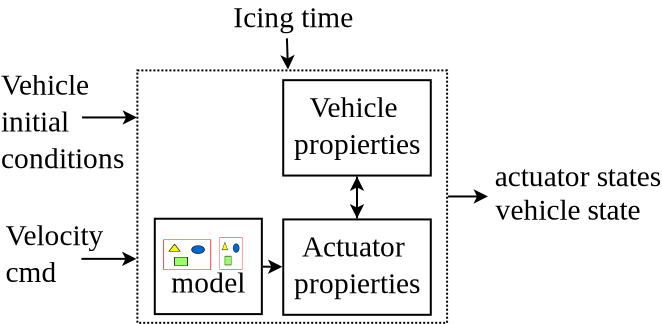 <?xml version="1.0" encoding="UTF-8"?>
<dia:diagram xmlns:dia="http://www.lysator.liu.se/~alla/dia/">
  <dia:layer name="Background" visible="true" active="true">
    <dia:object type="Standard - Line" version="0" id="O0">
      <dia:attribute name="obj_pos">
        <dia:point val="-22.133,37.318"/>
      </dia:attribute>
      <dia:attribute name="obj_bb">
        <dia:rectangle val="-22.183,36.956;-19.273,37.68"/>
      </dia:attribute>
      <dia:attribute name="conn_endpoints">
        <dia:point val="-22.133,37.318"/>
        <dia:point val="-19.385,37.318"/>
      </dia:attribute>
      <dia:attribute name="numcp">
        <dia:int val="1"/>
      </dia:attribute>
      <dia:attribute name="end_arrow">
        <dia:enum val="22"/>
      </dia:attribute>
      <dia:attribute name="end_arrow_length">
        <dia:real val="0.5"/>
      </dia:attribute>
      <dia:attribute name="end_arrow_width">
        <dia:real val="0.5"/>
      </dia:attribute>
    </dia:object>
    <dia:object type="Standard - Text" version="1" id="O1">
      <dia:attribute name="obj_pos">
        <dia:point val="-26.154,29.117"/>
      </dia:attribute>
      <dia:attribute name="obj_bb">
        <dia:rectangle val="-26.154,27.81;-20.034,33.103"/>
      </dia:attribute>
      <dia:attribute name="text">
        <dia:composite type="text">
          <dia:attribute name="string">
            <dia:string>#Vehicle
initial 
conditions#</dia:string>
          </dia:attribute>
          <dia:attribute name="font">
            <dia:font family="Times New Roman" style="0" name="Times-Roman"/>
          </dia:attribute>
          <dia:attribute name="height">
            <dia:real val="1.834"/>
          </dia:attribute>
          <dia:attribute name="pos">
            <dia:point val="-26.154,29.117"/>
          </dia:attribute>
          <dia:attribute name="color">
            <dia:color val="#000000"/>
          </dia:attribute>
          <dia:attribute name="alignment">
            <dia:enum val="0"/>
          </dia:attribute>
        </dia:composite>
      </dia:attribute>
      <dia:attribute name="valign">
        <dia:enum val="3"/>
      </dia:attribute>
    </dia:object>
    <dia:object type="Standard - Text" version="1" id="O2">
      <dia:attribute name="obj_pos">
        <dia:point val="-1.434,35.363"/>
      </dia:attribute>
      <dia:attribute name="obj_bb">
        <dia:rectangle val="-1.434,34.056;5.866,35.681"/>
      </dia:attribute>
      <dia:attribute name="text">
        <dia:composite type="text">
          <dia:attribute name="string">
            <dia:string>#vehicle state#</dia:string>
          </dia:attribute>
          <dia:attribute name="font">
            <dia:font family="Times New Roman" style="0" name="Times-Roman"/>
          </dia:attribute>
          <dia:attribute name="height">
            <dia:real val="1.834"/>
          </dia:attribute>
          <dia:attribute name="pos">
            <dia:point val="-1.434,35.363"/>
          </dia:attribute>
          <dia:attribute name="color">
            <dia:color val="#000000"/>
          </dia:attribute>
          <dia:attribute name="alignment">
            <dia:enum val="0"/>
          </dia:attribute>
        </dia:composite>
      </dia:attribute>
      <dia:attribute name="valign">
        <dia:enum val="3"/>
      </dia:attribute>
    </dia:object>
    <dia:object type="Standard - Text" version="1" id="O3">
      <dia:attribute name="obj_pos">
        <dia:point val="-1.465,33.688"/>
      </dia:attribute>
      <dia:attribute name="obj_bb">
        <dia:rectangle val="-1.465,32.38;6.893,34.005"/>
      </dia:attribute>
      <dia:attribute name="text">
        <dia:composite type="text">
          <dia:attribute name="string">
            <dia:string>#actuator states#</dia:string>
          </dia:attribute>
          <dia:attribute name="font">
            <dia:font family="Times New Roman" style="0" name="Times-Roman"/>
          </dia:attribute>
          <dia:attribute name="height">
            <dia:real val="1.834"/>
          </dia:attribute>
          <dia:attribute name="pos">
            <dia:point val="-1.465,33.688"/>
          </dia:attribute>
          <dia:attribute name="color">
            <dia:color val="#000000"/>
          </dia:attribute>
          <dia:attribute name="alignment">
            <dia:enum val="0"/>
          </dia:attribute>
        </dia:composite>
      </dia:attribute>
      <dia:attribute name="valign">
        <dia:enum val="3"/>
      </dia:attribute>
    </dia:object>
    <dia:object type="Standard - Line" version="0" id="O4">
      <dia:attribute name="obj_pos">
        <dia:point val="-3.8,34.199"/>
      </dia:attribute>
      <dia:attribute name="obj_bb">
        <dia:rectangle val="-3.85,33.835;-1.694,34.559"/>
      </dia:attribute>
      <dia:attribute name="conn_endpoints">
        <dia:point val="-3.8,34.199"/>
        <dia:point val="-1.806,34.197"/>
      </dia:attribute>
      <dia:attribute name="numcp">
        <dia:int val="1"/>
      </dia:attribute>
      <dia:attribute name="end_arrow">
        <dia:enum val="22"/>
      </dia:attribute>
      <dia:attribute name="end_arrow_length">
        <dia:real val="0.5"/>
      </dia:attribute>
      <dia:attribute name="end_arrow_width">
        <dia:real val="0.5"/>
      </dia:attribute>
      <dia:connections>
        <dia:connection handle="0" to="O7" connection="8"/>
      </dia:connections>
    </dia:object>
    <dia:object type="Standard - Line" version="0" id="O5">
      <dia:attribute name="obj_pos">
        <dia:point val="-11.858,26.293"/>
      </dia:attribute>
      <dia:attribute name="obj_bb">
        <dia:rectangle val="-12.188,26.241;-11.464,27.958"/>
      </dia:attribute>
      <dia:attribute name="conn_endpoints">
        <dia:point val="-11.858,26.293"/>
        <dia:point val="-11.806,27.846"/>
      </dia:attribute>
      <dia:attribute name="numcp">
        <dia:int val="1"/>
      </dia:attribute>
      <dia:attribute name="end_arrow">
        <dia:enum val="22"/>
      </dia:attribute>
      <dia:attribute name="end_arrow_length">
        <dia:real val="0.5"/>
      </dia:attribute>
      <dia:attribute name="end_arrow_width">
        <dia:real val="0.5"/>
      </dia:attribute>
      <dia:connections>
        <dia:connection handle="1" to="O7" connection="8"/>
      </dia:connections>
    </dia:object>
    <dia:object type="Standard - Text" version="1" id="O6">
      <dia:attribute name="obj_pos">
        <dia:point val="-14.543,25.733"/>
      </dia:attribute>
      <dia:attribute name="obj_bb">
        <dia:rectangle val="-14.543,24.426;-8.548,26.051"/>
      </dia:attribute>
      <dia:attribute name="text">
        <dia:composite type="text">
          <dia:attribute name="string">
            <dia:string>#Icing time#</dia:string>
          </dia:attribute>
          <dia:attribute name="font">
            <dia:font family="Times New Roman" style="0" name="Times-Roman"/>
          </dia:attribute>
          <dia:attribute name="height">
            <dia:real val="1.834"/>
          </dia:attribute>
          <dia:attribute name="pos">
            <dia:point val="-14.543,25.733"/>
          </dia:attribute>
          <dia:attribute name="color">
            <dia:color val="#000000"/>
          </dia:attribute>
          <dia:attribute name="alignment">
            <dia:enum val="0"/>
          </dia:attribute>
        </dia:composite>
      </dia:attribute>
      <dia:attribute name="valign">
        <dia:enum val="3"/>
      </dia:attribute>
    </dia:object>
    <dia:object type="Standard - Box" version="0" id="O7">
      <dia:attribute name="obj_pos">
        <dia:point val="-19.335,27.896"/>
      </dia:attribute>
      <dia:attribute name="obj_bb">
        <dia:rectangle val="-19.385,27.846;-3.8,40.566"/>
      </dia:attribute>
      <dia:attribute name="elem_corner">
        <dia:point val="-19.335,27.896"/>
      </dia:attribute>
      <dia:attribute name="elem_width">
        <dia:real val="15.485"/>
      </dia:attribute>
      <dia:attribute name="elem_height">
        <dia:real val="12.621"/>
      </dia:attribute>
      <dia:attribute name="border_width">
        <dia:real val="0.1"/>
      </dia:attribute>
      <dia:attribute name="show_background">
        <dia:boolean val="false"/>
      </dia:attribute>
      <dia:attribute name="line_style">
        <dia:enum val="4"/>
      </dia:attribute>
    </dia:object>
    <dia:object type="Flowchart - Box" version="0" id="O8">
      <dia:attribute name="obj_pos">
        <dia:point val="-12.043,28.384"/>
      </dia:attribute>
      <dia:attribute name="obj_bb">
        <dia:rectangle val="-12.093,28.334;-4.616,33.203"/>
      </dia:attribute>
      <dia:attribute name="elem_corner">
        <dia:point val="-12.043,28.384"/>
      </dia:attribute>
      <dia:attribute name="elem_width">
        <dia:real val="7.378"/>
      </dia:attribute>
      <dia:attribute name="elem_height">
        <dia:real val="4.769"/>
      </dia:attribute>
      <dia:attribute name="border_width">
        <dia:real val="0.1"/>
      </dia:attribute>
      <dia:attribute name="show_background">
        <dia:boolean val="true"/>
      </dia:attribute>
      <dia:attribute name="padding">
        <dia:real val="0.5"/>
      </dia:attribute>
      <dia:attribute name="text">
        <dia:composite type="text">
          <dia:attribute name="string">
            <dia:string>#Vehicle 
propierties#</dia:string>
          </dia:attribute>
          <dia:attribute name="font">
            <dia:font family="Times New Roman" style="0" name="Times-Roman"/>
          </dia:attribute>
          <dia:attribute name="height">
            <dia:real val="1.834"/>
          </dia:attribute>
          <dia:attribute name="pos">
            <dia:point val="-8.354,30.241"/>
          </dia:attribute>
          <dia:attribute name="color">
            <dia:color val="#000000"/>
          </dia:attribute>
          <dia:attribute name="alignment">
            <dia:enum val="1"/>
          </dia:attribute>
        </dia:composite>
      </dia:attribute>
    </dia:object>
    <dia:object type="Flowchart - Box" version="0" id="O9">
      <dia:attribute name="obj_pos">
        <dia:point val="-12.042,35.347"/>
      </dia:attribute>
      <dia:attribute name="obj_bb">
        <dia:rectangle val="-12.092,35.297;-4.614,40.166"/>
      </dia:attribute>
      <dia:attribute name="elem_corner">
        <dia:point val="-12.042,35.347"/>
      </dia:attribute>
      <dia:attribute name="elem_width">
        <dia:real val="7.378"/>
      </dia:attribute>
      <dia:attribute name="elem_height">
        <dia:real val="4.769"/>
      </dia:attribute>
      <dia:attribute name="border_width">
        <dia:real val="0.1"/>
      </dia:attribute>
      <dia:attribute name="show_background">
        <dia:boolean val="true"/>
      </dia:attribute>
      <dia:attribute name="padding">
        <dia:real val="0.5"/>
      </dia:attribute>
      <dia:attribute name="text">
        <dia:composite type="text">
          <dia:attribute name="string">
            <dia:string>#Actuator 
propierties#</dia:string>
          </dia:attribute>
          <dia:attribute name="font">
            <dia:font family="Times New Roman" style="0" name="Times-Roman"/>
          </dia:attribute>
          <dia:attribute name="height">
            <dia:real val="1.834"/>
          </dia:attribute>
          <dia:attribute name="pos">
            <dia:point val="-8.353,37.205"/>
          </dia:attribute>
          <dia:attribute name="color">
            <dia:color val="#000000"/>
          </dia:attribute>
          <dia:attribute name="alignment">
            <dia:enum val="1"/>
          </dia:attribute>
        </dia:composite>
      </dia:attribute>
    </dia:object>
    <dia:object type="Flowchart - Box" version="0" id="O10">
      <dia:attribute name="obj_pos">
        <dia:point val="-18.465,35.312"/>
      </dia:attribute>
      <dia:attribute name="obj_bb">
        <dia:rectangle val="-18.515,35.262;-13.063,40.131"/>
      </dia:attribute>
      <dia:attribute name="elem_corner">
        <dia:point val="-18.465,35.312"/>
      </dia:attribute>
      <dia:attribute name="elem_width">
        <dia:real val="5.353"/>
      </dia:attribute>
      <dia:attribute name="elem_height">
        <dia:real val="4.769"/>
      </dia:attribute>
      <dia:attribute name="border_width">
        <dia:real val="0.1"/>
      </dia:attribute>
      <dia:attribute name="show_background">
        <dia:boolean val="true"/>
      </dia:attribute>
      <dia:attribute name="padding">
        <dia:real val="0.5"/>
      </dia:attribute>
      <dia:attribute name="text">
        <dia:composite type="text">
          <dia:attribute name="string">
            <dia:string>#
model#</dia:string>
          </dia:attribute>
          <dia:attribute name="font">
            <dia:font family="Times New Roman" style="0" name="Times-Roman"/>
          </dia:attribute>
          <dia:attribute name="height">
            <dia:real val="1.834"/>
          </dia:attribute>
          <dia:attribute name="pos">
            <dia:point val="-15.789,37.169"/>
          </dia:attribute>
          <dia:attribute name="color">
            <dia:color val="#000000"/>
          </dia:attribute>
          <dia:attribute name="alignment">
            <dia:enum val="1"/>
          </dia:attribute>
        </dia:composite>
      </dia:attribute>
    </dia:object>
    <dia:object type="Standard - Line" version="0" id="O11">
      <dia:attribute name="obj_pos">
        <dia:point val="-13.064,37.709"/>
      </dia:attribute>
      <dia:attribute name="obj_bb">
        <dia:rectangle val="-13.114,37.349;-11.979,38.073"/>
      </dia:attribute>
      <dia:attribute name="conn_endpoints">
        <dia:point val="-13.064,37.709"/>
        <dia:point val="-12.091,37.714"/>
      </dia:attribute>
      <dia:attribute name="numcp">
        <dia:int val="1"/>
      </dia:attribute>
      <dia:attribute name="end_arrow">
        <dia:enum val="22"/>
      </dia:attribute>
      <dia:attribute name="end_arrow_length">
        <dia:real val="0.5"/>
      </dia:attribute>
      <dia:attribute name="end_arrow_width">
        <dia:real val="0.5"/>
      </dia:attribute>
      <dia:connections>
        <dia:connection handle="0" to="O10" connection="16"/>
        <dia:connection handle="1" to="O9" connection="16"/>
      </dia:connections>
    </dia:object>
    <dia:object type="Standard - Image" version="0" id="O12">
      <dia:attribute name="obj_pos">
        <dia:point val="-18.038,36.347"/>
      </dia:attribute>
      <dia:attribute name="obj_bb">
        <dia:rectangle val="-18.088,36.297;-15.597,37.916"/>
      </dia:attribute>
      <dia:attribute name="elem_corner">
        <dia:point val="-18.038,36.347"/>
      </dia:attribute>
      <dia:attribute name="elem_width">
        <dia:real val="2.391"/>
      </dia:attribute>
      <dia:attribute name="elem_height">
        <dia:real val="1.518"/>
      </dia:attribute>
      <dia:attribute name="draw_border">
        <dia:boolean val="false"/>
      </dia:attribute>
      <dia:attribute name="keep_aspect">
        <dia:boolean val="true"/>
      </dia:attribute>
      <dia:attribute name="file">
        <dia:string>#/home/tzo4/Dropbox/tomas/pennState/avia/research/AHS_UAV_Icing_test/picture/font_Qaero.png#</dia:string>
      </dia:attribute>
    </dia:object>
    <dia:object type="Standard - Image" version="0" id="O13">
      <dia:attribute name="obj_pos">
        <dia:point val="-15.226,36.236"/>
      </dia:attribute>
      <dia:attribute name="obj_bb">
        <dia:rectangle val="-15.276,36.186;-14.034,37.901"/>
      </dia:attribute>
      <dia:attribute name="elem_corner">
        <dia:point val="-15.226,36.236"/>
      </dia:attribute>
      <dia:attribute name="elem_width">
        <dia:real val="1.143"/>
      </dia:attribute>
      <dia:attribute name="elem_height">
        <dia:real val="1.616"/>
      </dia:attribute>
      <dia:attribute name="draw_border">
        <dia:boolean val="false"/>
      </dia:attribute>
      <dia:attribute name="keep_aspect">
        <dia:boolean val="true"/>
      </dia:attribute>
      <dia:attribute name="file">
        <dia:string>#/home/tzo4/Dropbox/tomas/pennState/avia/research/AHS_UAV_Icing_test/picture/font_Ti.png#</dia:string>
      </dia:attribute>
    </dia:object>
    <dia:object type="Standard - Line" version="0" id="O14">
      <dia:attribute name="obj_pos">
        <dia:point val="-8.353,35.304"/>
      </dia:attribute>
      <dia:attribute name="obj_bb">
        <dia:rectangle val="-8.716,33.084;-7.992,35.354"/>
      </dia:attribute>
      <dia:attribute name="conn_endpoints">
        <dia:point val="-8.353,35.304"/>
        <dia:point val="-8.354,33.196"/>
      </dia:attribute>
      <dia:attribute name="numcp">
        <dia:int val="1"/>
      </dia:attribute>
      <dia:attribute name="end_arrow">
        <dia:enum val="22"/>
      </dia:attribute>
      <dia:attribute name="end_arrow_length">
        <dia:real val="0.5"/>
      </dia:attribute>
      <dia:attribute name="end_arrow_width">
        <dia:real val="0.5"/>
      </dia:attribute>
      <dia:connections>
        <dia:connection handle="0" to="O9" connection="16"/>
        <dia:connection handle="1" to="O8" connection="16"/>
      </dia:connections>
    </dia:object>
    <dia:object type="Standard - Line" version="0" id="O15">
      <dia:attribute name="obj_pos">
        <dia:point val="-8.354,33.196"/>
      </dia:attribute>
      <dia:attribute name="obj_bb">
        <dia:rectangle val="-8.715,33.146;-7.992,35.416"/>
      </dia:attribute>
      <dia:attribute name="conn_endpoints">
        <dia:point val="-8.354,33.196"/>
        <dia:point val="-8.353,35.304"/>
      </dia:attribute>
      <dia:attribute name="numcp">
        <dia:int val="1"/>
      </dia:attribute>
      <dia:attribute name="end_arrow">
        <dia:enum val="22"/>
      </dia:attribute>
      <dia:attribute name="end_arrow_length">
        <dia:real val="0.5"/>
      </dia:attribute>
      <dia:attribute name="end_arrow_width">
        <dia:real val="0.5"/>
      </dia:attribute>
      <dia:connections>
        <dia:connection handle="0" to="O8" connection="16"/>
        <dia:connection handle="1" to="O9" connection="16"/>
      </dia:connections>
    </dia:object>
    <dia:object type="Standard - Line" version="0" id="O16">
      <dia:attribute name="obj_pos">
        <dia:point val="-22.103,30.248"/>
      </dia:attribute>
      <dia:attribute name="obj_bb">
        <dia:rectangle val="-22.153,29.886;-19.243,30.61"/>
      </dia:attribute>
      <dia:attribute name="conn_endpoints">
        <dia:point val="-22.103,30.248"/>
        <dia:point val="-19.355,30.248"/>
      </dia:attribute>
      <dia:attribute name="numcp">
        <dia:int val="1"/>
      </dia:attribute>
      <dia:attribute name="end_arrow">
        <dia:enum val="22"/>
      </dia:attribute>
      <dia:attribute name="end_arrow_length">
        <dia:real val="0.5"/>
      </dia:attribute>
      <dia:attribute name="end_arrow_width">
        <dia:real val="0.5"/>
      </dia:attribute>
    </dia:object>
    <dia:object type="Standard - Text" version="1" id="O17">
      <dia:attribute name="obj_pos">
        <dia:point val="-25.925,36.639"/>
      </dia:attribute>
      <dia:attribute name="obj_bb">
        <dia:rectangle val="-25.925,35.331;-21.028,38.791"/>
      </dia:attribute>
      <dia:attribute name="text">
        <dia:composite type="text">
          <dia:attribute name="string">
            <dia:string>#Velocity
cmd#</dia:string>
          </dia:attribute>
          <dia:attribute name="font">
            <dia:font family="Times New Roman" style="0" name="Times-Roman"/>
          </dia:attribute>
          <dia:attribute name="height">
            <dia:real val="1.834"/>
          </dia:attribute>
          <dia:attribute name="pos">
            <dia:point val="-25.925,36.639"/>
          </dia:attribute>
          <dia:attribute name="color">
            <dia:color val="#000000"/>
          </dia:attribute>
          <dia:attribute name="alignment">
            <dia:enum val="0"/>
          </dia:attribute>
        </dia:composite>
      </dia:attribute>
      <dia:attribute name="valign">
        <dia:enum val="3"/>
      </dia:attribute>
    </dia:object>
  </dia:layer>
</dia:diagram>
